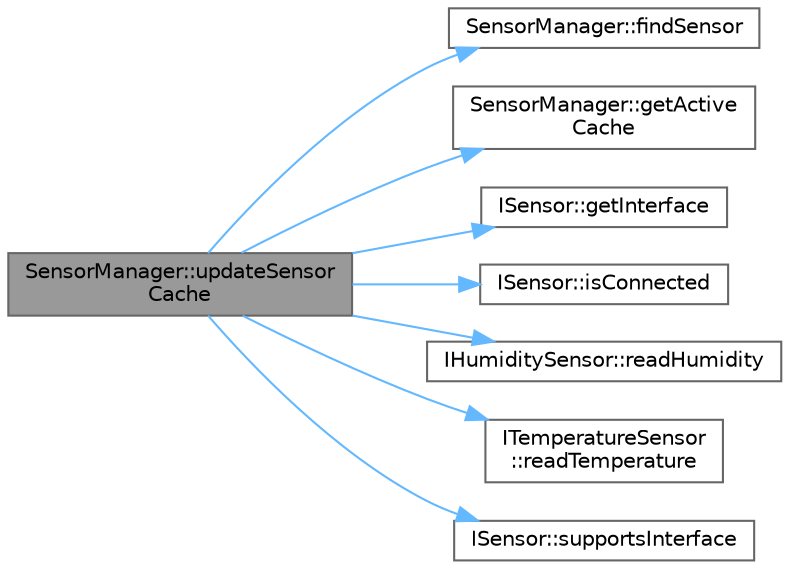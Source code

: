 digraph "SensorManager::updateSensorCache"
{
 // LATEX_PDF_SIZE
  bgcolor="transparent";
  edge [fontname=Helvetica,fontsize=10,labelfontname=Helvetica,labelfontsize=10];
  node [fontname=Helvetica,fontsize=10,shape=box,height=0.2,width=0.4];
  rankdir="LR";
  Node1 [id="Node000001",label="SensorManager::updateSensor\lCache",height=0.2,width=0.4,color="gray40", fillcolor="grey60", style="filled", fontcolor="black",tooltip="Update readings for a single sensor."];
  Node1 -> Node2 [id="edge1_Node000001_Node000002",color="steelblue1",style="solid",tooltip=" "];
  Node2 [id="Node000002",label="SensorManager::findSensor",height=0.2,width=0.4,color="grey40", fillcolor="white", style="filled",URL="$class_sensor_manager.html#a83b53fec526382a408794f7fa38ca72f",tooltip="Find a sensor by name."];
  Node1 -> Node3 [id="edge2_Node000001_Node000003",color="steelblue1",style="solid",tooltip=" "];
  Node3 [id="Node000003",label="SensorManager::getActive\lCache",height=0.2,width=0.4,color="grey40", fillcolor="white", style="filled",URL="$class_sensor_manager.html#a880fda184e3437282935f2682d170a49",tooltip="Get the active buffer being written to."];
  Node1 -> Node4 [id="edge3_Node000001_Node000004",color="steelblue1",style="solid",tooltip=" "];
  Node4 [id="Node000004",label="ISensor::getInterface",height=0.2,width=0.4,color="grey40", fillcolor="white", style="filled",URL="$class_i_sensor.html#a121bd5c03bbb2c9f27addea330bdc705",tooltip="Get interface implementation."];
  Node1 -> Node5 [id="edge4_Node000001_Node000005",color="steelblue1",style="solid",tooltip=" "];
  Node5 [id="Node000005",label="ISensor::isConnected",height=0.2,width=0.4,color="grey40", fillcolor="white", style="filled",URL="$class_i_sensor.html#ac7678115a091121756493cd2da886a5c",tooltip="Check if sensor is connected and working."];
  Node1 -> Node6 [id="edge5_Node000001_Node000006",color="steelblue1",style="solid",tooltip=" "];
  Node6 [id="Node000006",label="IHumiditySensor::readHumidity",height=0.2,width=0.4,color="grey40", fillcolor="white", style="filled",URL="$class_i_humidity_sensor.html#afec1199e10ebd2817e7696833b8214e0",tooltip="Read current humidity from sensor."];
  Node1 -> Node7 [id="edge6_Node000001_Node000007",color="steelblue1",style="solid",tooltip=" "];
  Node7 [id="Node000007",label="ITemperatureSensor\l::readTemperature",height=0.2,width=0.4,color="grey40", fillcolor="white", style="filled",URL="$class_i_temperature_sensor.html#a05d1fe036c425114f331d817fc24c6e7",tooltip="Read current temperature from sensor."];
  Node1 -> Node8 [id="edge7_Node000001_Node000008",color="steelblue1",style="solid",tooltip=" "];
  Node8 [id="Node000008",label="ISensor::supportsInterface",height=0.2,width=0.4,color="grey40", fillcolor="white", style="filled",URL="$class_i_sensor.html#a0aa4dae9e1a5405d10ab3d5354b816af",tooltip="Check if sensor supports a specific interface."];
}
